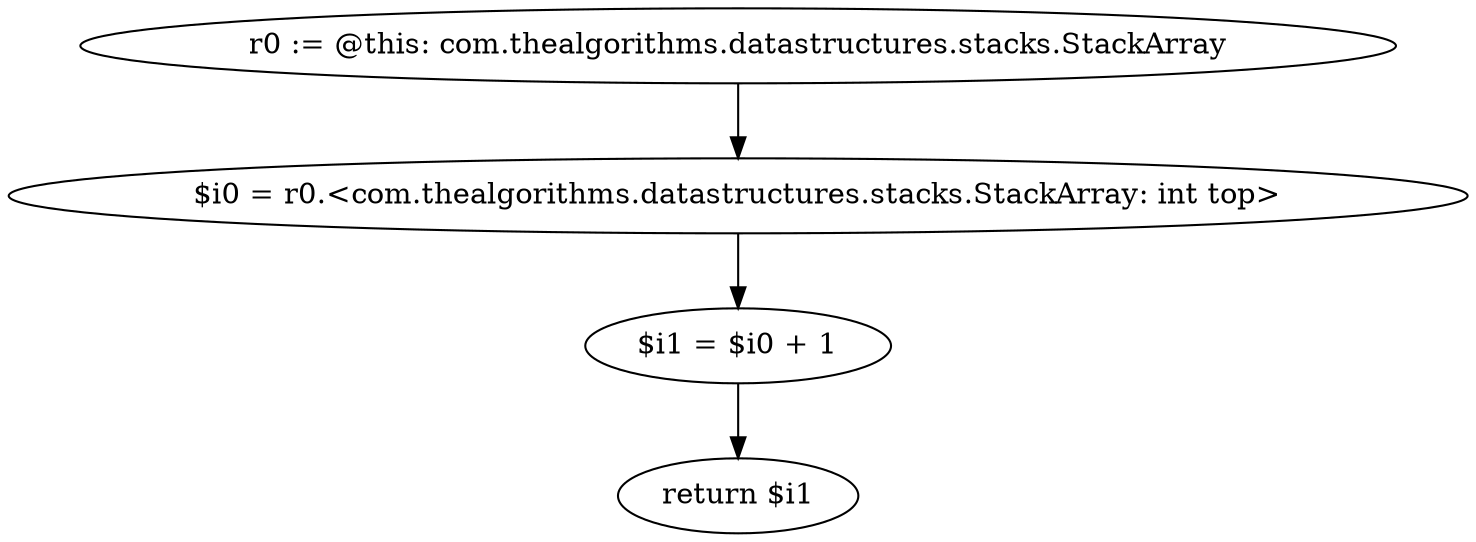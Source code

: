 digraph "unitGraph" {
    "r0 := @this: com.thealgorithms.datastructures.stacks.StackArray"
    "$i0 = r0.<com.thealgorithms.datastructures.stacks.StackArray: int top>"
    "$i1 = $i0 + 1"
    "return $i1"
    "r0 := @this: com.thealgorithms.datastructures.stacks.StackArray"->"$i0 = r0.<com.thealgorithms.datastructures.stacks.StackArray: int top>";
    "$i0 = r0.<com.thealgorithms.datastructures.stacks.StackArray: int top>"->"$i1 = $i0 + 1";
    "$i1 = $i0 + 1"->"return $i1";
}
